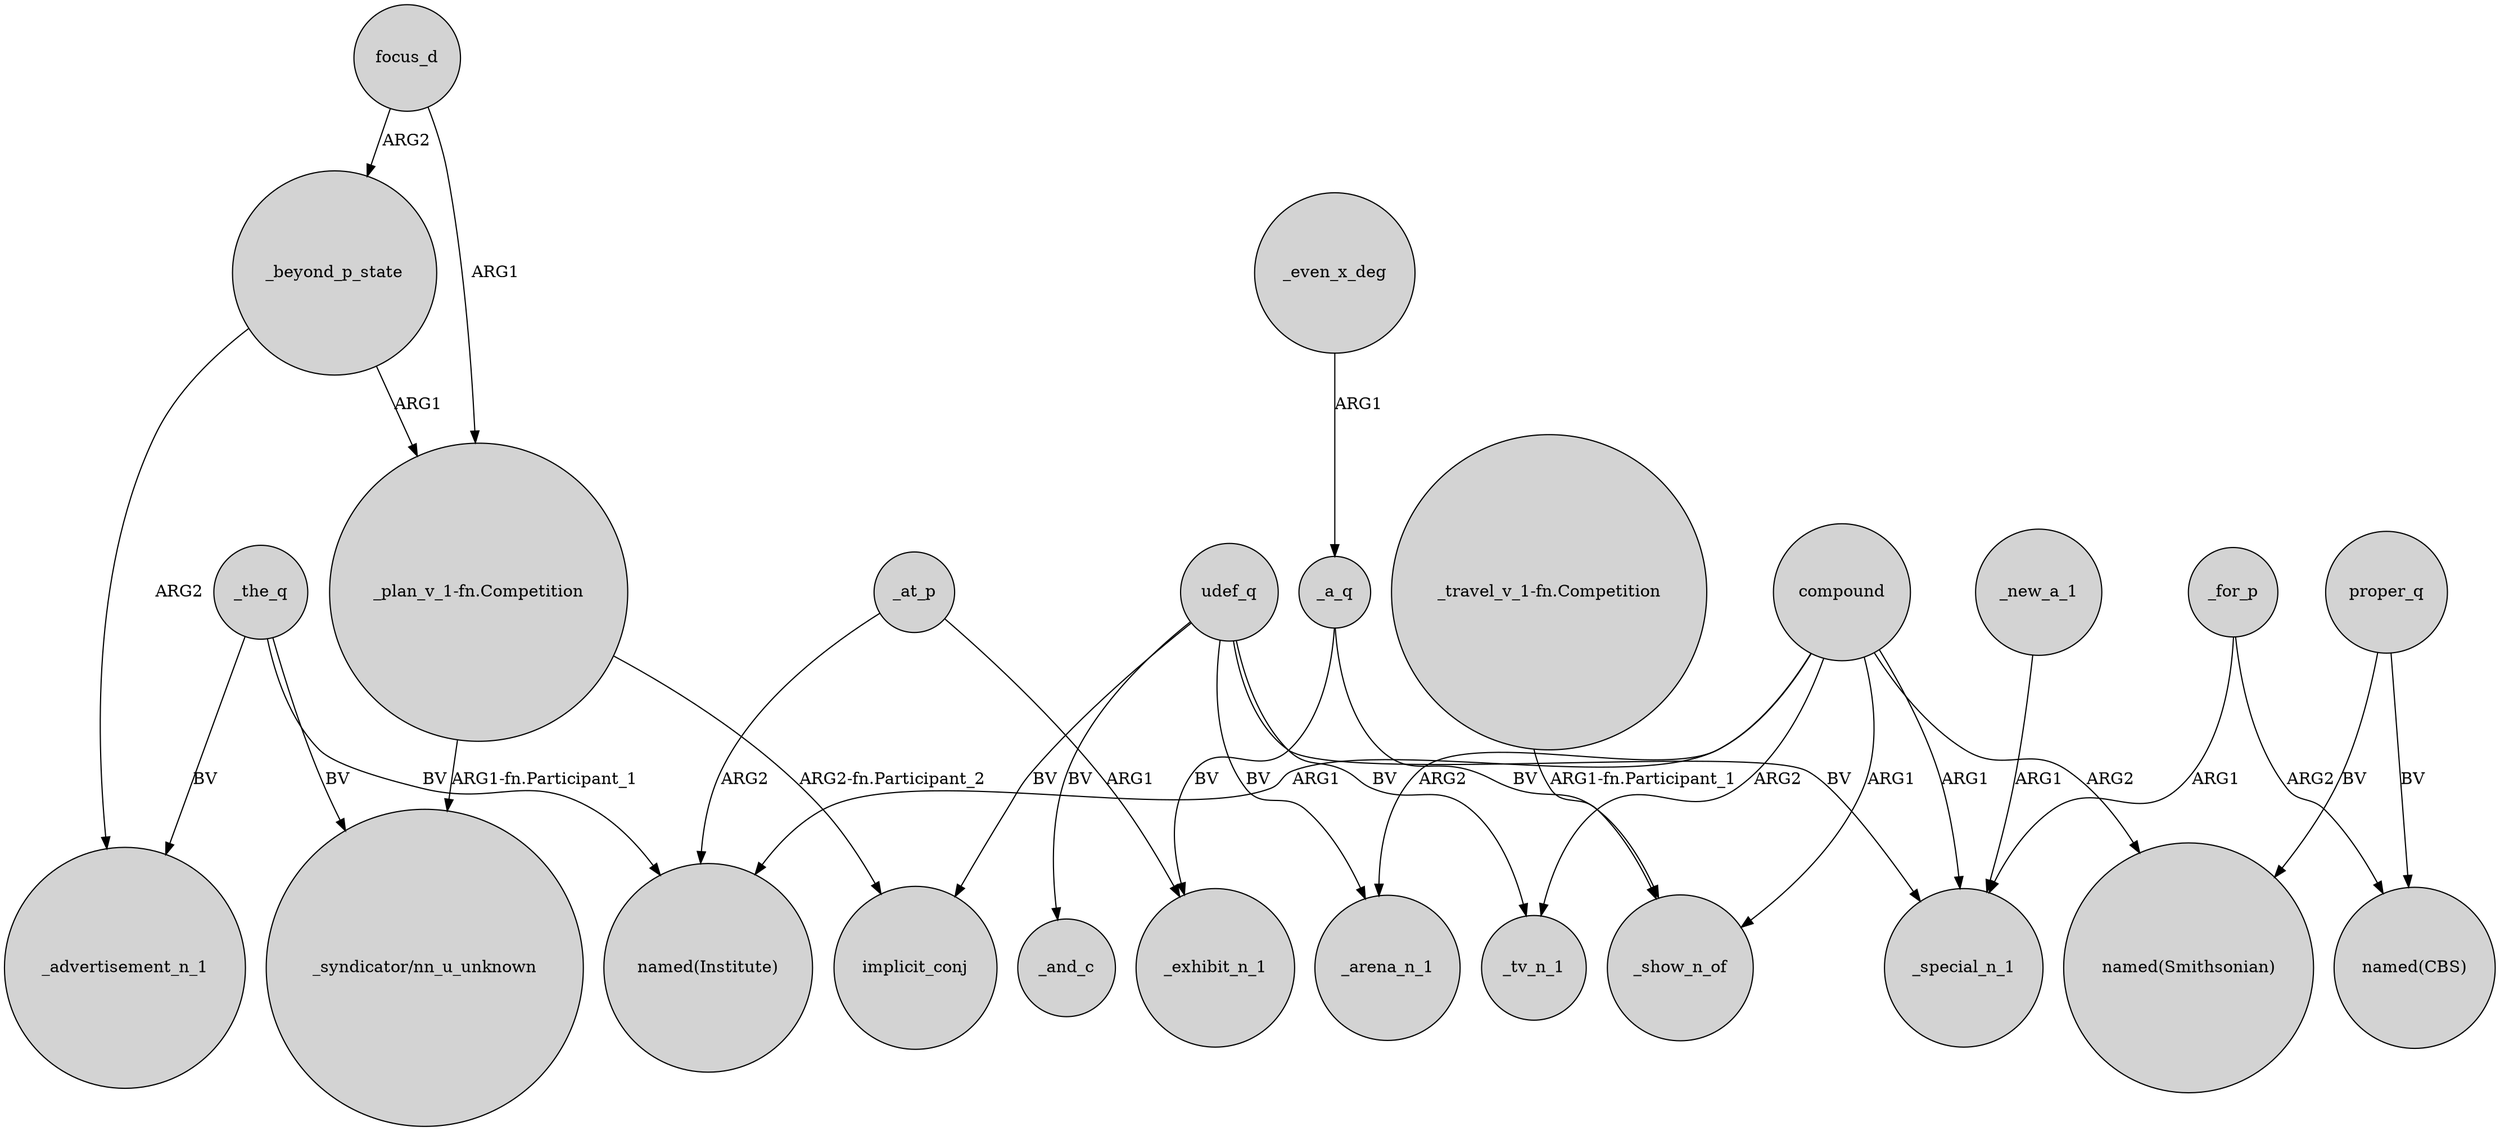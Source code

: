 digraph {
	node [shape=circle style=filled]
	_at_p -> "named(Institute)" [label=ARG2]
	_the_q -> "_syndicator/nn_u_unknown" [label=BV]
	compound -> _show_n_of [label=ARG1]
	_for_p -> _special_n_1 [label=ARG1]
	_for_p -> "named(CBS)" [label=ARG2]
	_beyond_p_state -> _advertisement_n_1 [label=ARG2]
	"_plan_v_1-fn.Competition" -> "_syndicator/nn_u_unknown" [label="ARG1-fn.Participant_1"]
	_beyond_p_state -> "_plan_v_1-fn.Competition" [label=ARG1]
	_at_p -> _exhibit_n_1 [label=ARG1]
	compound -> _arena_n_1 [label=ARG2]
	udef_q -> _and_c [label=BV]
	focus_d -> _beyond_p_state [label=ARG2]
	udef_q -> _arena_n_1 [label=BV]
	focus_d -> "_plan_v_1-fn.Competition" [label=ARG1]
	_the_q -> "named(Institute)" [label=BV]
	"_plan_v_1-fn.Competition" -> implicit_conj [label="ARG2-fn.Participant_2"]
	proper_q -> "named(CBS)" [label=BV]
	_a_q -> _show_n_of [label=BV]
	_the_q -> _advertisement_n_1 [label=BV]
	udef_q -> _tv_n_1 [label=BV]
	_new_a_1 -> _special_n_1 [label=ARG1]
	"_travel_v_1-fn.Competition" -> _show_n_of [label="ARG1-fn.Participant_1"]
	compound -> _tv_n_1 [label=ARG2]
	compound -> "named(Smithsonian)" [label=ARG2]
	_even_x_deg -> _a_q [label=ARG1]
	udef_q -> _special_n_1 [label=BV]
	compound -> _special_n_1 [label=ARG1]
	_a_q -> _exhibit_n_1 [label=BV]
	udef_q -> implicit_conj [label=BV]
	proper_q -> "named(Smithsonian)" [label=BV]
	compound -> "named(Institute)" [label=ARG1]
}
